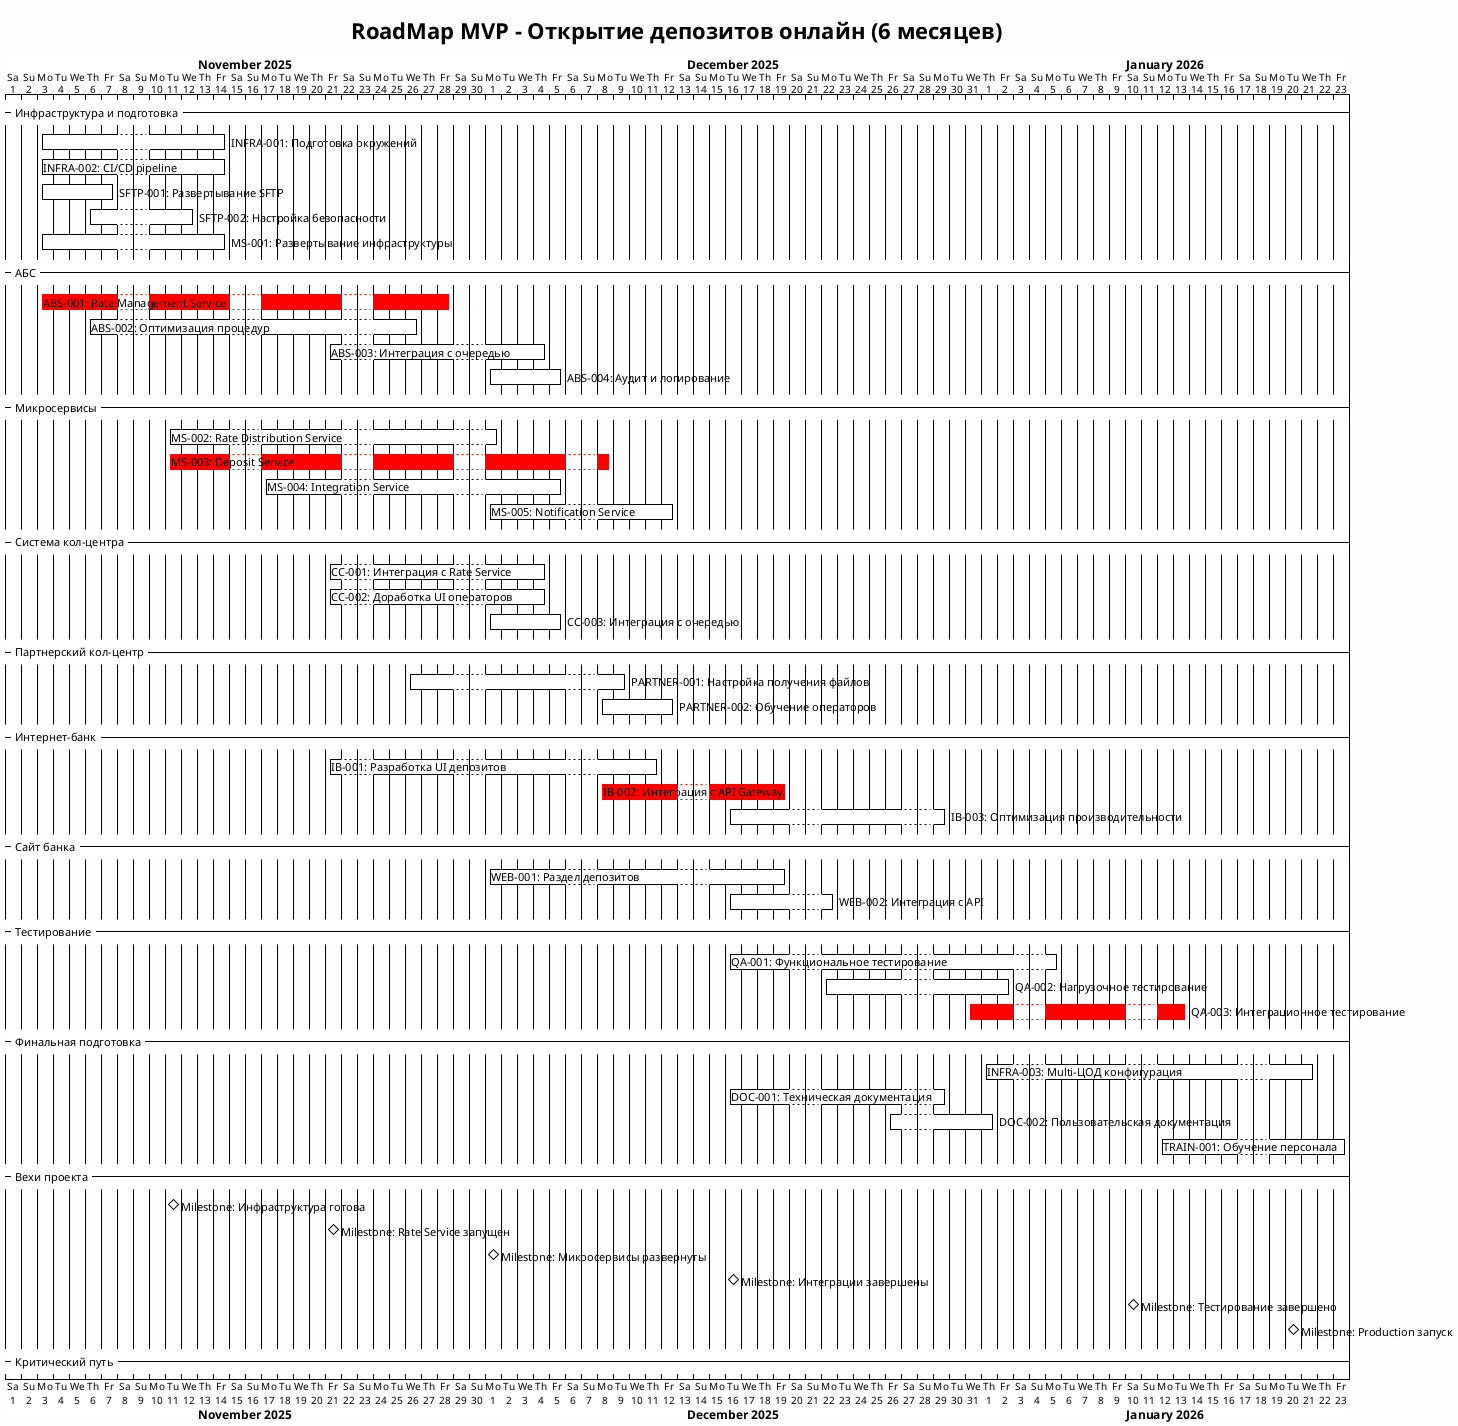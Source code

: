 @startgantt roadmap_mvp
!theme plain
title RoadMap MVP - Открытие депозитов онлайн (6 месяцев)
skinparam backgroundColor #FEFEFE

Project starts 2025-11-01
saturday are closed
sunday are closed

-- Инфраструктура и подготовка --
[INFRA-001: Подготовка окружений] as [INFRA1] starts 2025-11-01 and lasts 10 days
[INFRA-002: CI/CD pipeline] as [INFRA2] starts 2025-11-01 and lasts 10 days
[SFTP-001: Развертывание SFTP] as [SFTP1] starts 2025-11-01 and lasts 5 days
[SFTP-002: Настройка безопасности] as [SFTP2] starts 2025-11-06 and lasts 5 days
[MS-001: Развертывание инфраструктуры] as [MS1] starts 2025-11-01 and lasts 10 days

-- АБС --
[ABS-001: Rate Management Service] as [ABS1] starts 2025-11-01 and lasts 20 days
[ABS-002: Оптимизация процедур] as [ABS2] starts 2025-11-06 and lasts 15 days
[ABS-003: Интеграция с очередью] as [ABS3] starts 2025-11-21 and lasts 10 days
[ABS-004: Аудит и логирование] as [ABS4] starts 2025-12-01 and lasts 5 days

-- Микросервисы --
[MS-002: Rate Distribution Service] as [MS2] starts 2025-11-11 and lasts 15 days
[MS-003: Deposit Service] as [MS3] starts 2025-11-11 and lasts 20 days
[MS-004: Integration Service] as [MS4] starts 2025-11-16 and lasts 15 days
[MS-005: Notification Service] as [MS5] starts 2025-12-01 and lasts 10 days

-- Система кол-центра --
[CC-001: Интеграция с Rate Service] as [CC1] starts 2025-11-21 and lasts 10 days
[CC-002: Доработка UI операторов] as [CC2] starts 2025-11-21 and lasts 10 days
[CC-003: Интеграция с очередью] as [CC3] starts 2025-12-01 and lasts 5 days

-- Партнерский кол-центр --
[PARTNER-001: Настройка получения файлов] as [P1] starts 2025-11-26 and lasts 10 days
[PARTNER-002: Обучение операторов] as [P2] starts 2025-12-06 and lasts 5 days

-- Интернет-банк --
[IB-001: Разработка UI депозитов] as [IB1] starts 2025-11-21 and lasts 15 days
[IB-002: Интеграция с API Gateway] as [IB2] starts 2025-12-06 and lasts 10 days
[IB-003: Оптимизация производительности] as [IB3] starts 2025-12-16 and lasts 10 days

-- Сайт банка --
[WEB-001: Раздел депозитов] as [WEB1] starts 2025-12-01 and lasts 15 days
[WEB-002: Интеграция с API] as [WEB2] starts 2025-12-16 and lasts 5 days

-- Тестирование --
[QA-001: Функциональное тестирование] as [QA1] starts 2025-12-16 and lasts 15 days
[QA-002: Нагрузочное тестирование] as [QA2] starts 2025-12-21 and lasts 10 days
[QA-003: Интеграционное тестирование] as [QA3] starts 2025-12-31 and lasts 10 days

-- Финальная подготовка --
[INFRA-003: Multi-ЦОД конфигурация] as [INFRA3] starts 2026-01-01 and lasts 15 days
[DOC-001: Техническая документация] as [DOC1] starts 2025-12-16 and lasts 10 days
[DOC-002: Пользовательская документация] as [DOC2] starts 2025-12-26 and lasts 5 days
[TRAIN-001: Обучение персонала] as [TRAIN1] starts 2026-01-10 and lasts 10 days

-- Вехи проекта --
[Milestone: Инфраструктура готова] happens 2025-11-11
[Milestone: Rate Service запущен] happens 2025-11-21
[Milestone: Микросервисы развернуты] happens 2025-12-01
[Milestone: Интеграции завершены] happens 2025-12-16
[Milestone: Тестирование завершено] happens 2026-01-10
[Milestone: Production запуск] happens 2026-01-20

-- Критический путь --
[ABS1] is colored in Red
[MS3] is colored in Red
[IB2] is colored in Red
[QA3] is colored in Red

@endgantt
